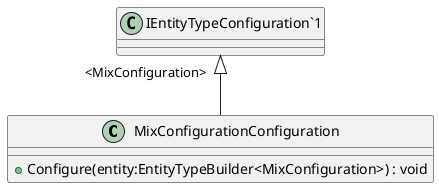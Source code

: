 @startuml
class MixConfigurationConfiguration {
    + Configure(entity:EntityTypeBuilder<MixConfiguration>) : void
}
"IEntityTypeConfiguration`1" "<MixConfiguration>" <|-- MixConfigurationConfiguration
@enduml
